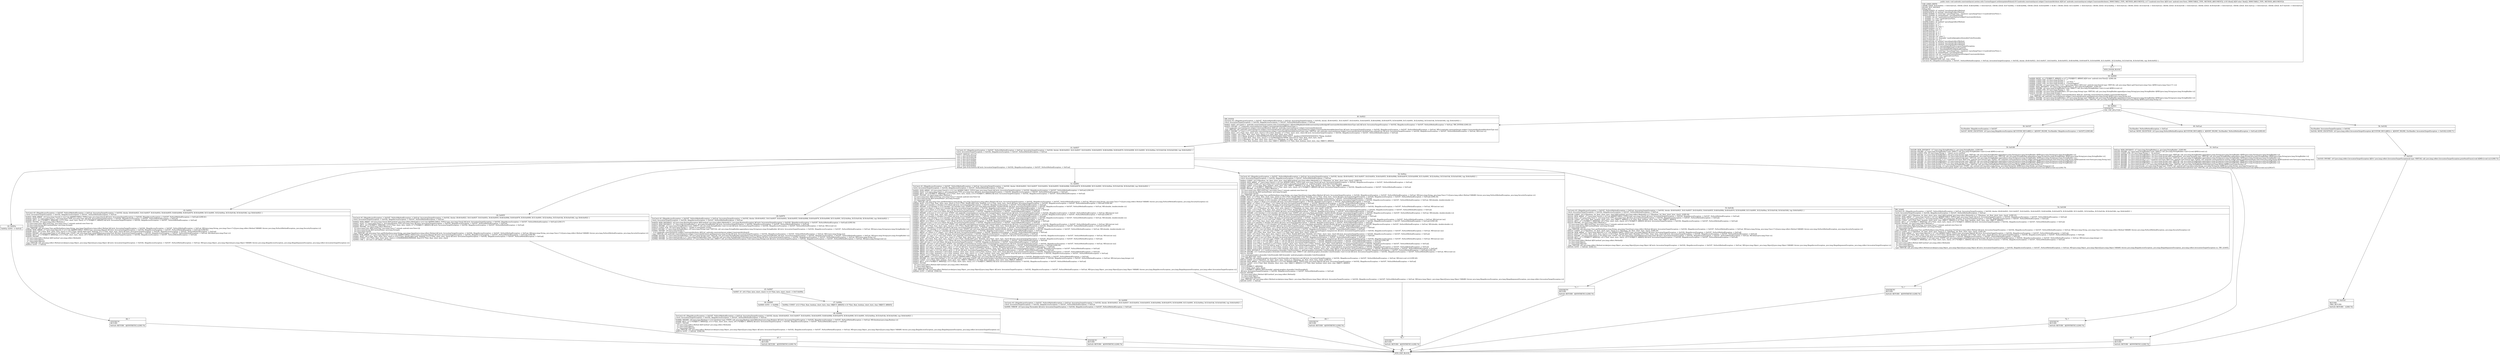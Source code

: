 digraph "CFG forandroidx.constraintlayout.motion.utils.CustomSupport.setInterpolatedValue(Landroidx\/constraintlayout\/widget\/ConstraintAttribute;Landroid\/view\/View;[F)V" {
Node_37 [shape=record,label="{37\:\ ?|MTH_ENTER_BLOCK\l}"];
Node_39 [shape=record,label="{39\:\ 0x0000|0x0000: MOVE  (r1 I:??[OBJECT, ARRAY]) = (r17 I:??[OBJECT, ARRAY] A[D('view' android.view.View)])  (LINE:18)\l0x0002: CONST_STR  (r2 I:java.lang.String) =  \"\"\" \l0x0004: CONST_STR  (r3 I:java.lang.String) =  \" on View \"\" \l0x0006: CONST_STR  (r4 I:java.lang.String) =  \"CustomSupport\" \l0x0008: INVOKE  (r5 I:java.lang.Class) = (r17 I:java.lang.Object A[D('view' android.view.View)]) type: VIRTUAL call: java.lang.Object.getClass():java.lang.Class A[MD:():java.lang.Class\<?\> (c)]\l0x000c: NEW_INSTANCE  (r0 I:java.lang.StringBuilder) =  java.lang.StringBuilder  (LINE:20)\l0x000e: INVOKE  (r0 I:java.lang.StringBuilder) type: DIRECT call: java.lang.StringBuilder.\<init\>():void A[MD:():void (c)]\l0x0011: CONST_STR  (r6 I:java.lang.String) =  \"set\" \l0x0013: INVOKE  (r0 I:java.lang.StringBuilder), (r6 I:java.lang.String) type: VIRTUAL call: java.lang.StringBuilder.append(java.lang.String):java.lang.StringBuilder A[MD:(java.lang.String):java.lang.StringBuilder (c)]\l0x0016: INVOKE  (r6 I:java.lang.String) = \l  (r16 I:androidx.constraintlayout.widget.ConstraintAttribute A[D('att' androidx.constraintlayout.widget.ConstraintAttribute)])\l type: VIRTUAL call: androidx.constraintlayout.widget.ConstraintAttribute.getName():java.lang.String A[MD:():java.lang.String (m)]\l0x001a: INVOKE  (r0 I:java.lang.StringBuilder), (r6 I:java.lang.String) type: VIRTUAL call: java.lang.StringBuilder.append(java.lang.String):java.lang.StringBuilder A[MD:(java.lang.String):java.lang.StringBuilder (c)]\l0x001d: INVOKE  (r6 I:java.lang.String) = (r0 I:java.lang.StringBuilder) type: VIRTUAL call: java.lang.StringBuilder.toString():java.lang.String A[MD:():java.lang.String (c)]\l}"];
Node_64 [shape=record,label="{64\:\ 0x0021|SYNTHETIC\lEXC_TOP_SPLITTER\l}"];
Node_40 [shape=record,label="{40\:\ 0x0021|TRY_ENTER\lTryCatch #2 \{IllegalAccessException \-\> 0x0187, NoSuchMethodException \-\> 0x01ad, InvocationTargetException \-\> 0x0182, blocks: (B:40:0x0021, B:41:0x0037, B:43:0x003c, B:44:0x0055, B:48:0x006b, B:49:0x0076, B:50:0x0090, B:51:0x0091, B:52:0x00ea, B:53:0x014b, B:54:0x0166), top: B:64:0x0021 \}\lCatch: InvocationTargetException \-\> 0x0182, IllegalAccessException \-\> 0x0187, NoSuchMethodException \-\> 0x01ad\l|0x0021: SGET  (r0 I:int[]) =  androidx.constraintlayout.motion.utils.CustomSupport.1.$SwitchMap$androidx$constraintlayout$widget$ConstraintAttribute$AttributeType int[] A[Catch: InvocationTargetException \-\> 0x0182, IllegalAccessException \-\> 0x0187, NoSuchMethodException \-\> 0x01ad, TRY_ENTER] (LINE:23)\l0x0023: INVOKE  (r7 I:androidx.constraintlayout.widget.ConstraintAttribute$AttributeType) = \l  (r16 I:androidx.constraintlayout.widget.ConstraintAttribute A[D('att' androidx.constraintlayout.widget.ConstraintAttribute)])\l type: VIRTUAL call: androidx.constraintlayout.widget.ConstraintAttribute.getType():androidx.constraintlayout.widget.ConstraintAttribute$AttributeType A[Catch: InvocationTargetException \-\> 0x0182, IllegalAccessException \-\> 0x0187, NoSuchMethodException \-\> 0x01ad, MD:():androidx.constraintlayout.widget.ConstraintAttribute$AttributeType (m)]\l0x0027: INVOKE  (r7 I:int) = (r7 I:androidx.constraintlayout.widget.ConstraintAttribute$AttributeType) type: VIRTUAL call: androidx.constraintlayout.widget.ConstraintAttribute.AttributeType.ordinal():int A[Catch: InvocationTargetException \-\> 0x0182, IllegalAccessException \-\> 0x0187, NoSuchMethodException \-\> 0x01ad, MD:():int (c)]\l0x002b: AGET  (r0 I:??[int, float, short, byte, char]) = (r0 I:??[int, float][]), (r7 I:??[int, short, byte, char]) A[Catch: InvocationTargetException \-\> 0x0182, IllegalAccessException \-\> 0x0187, NoSuchMethodException \-\> 0x01ad]\l0x002d: CONST  (r8 I:??[int, float, short, byte, char]) = (2 ??[int, float, short, byte, char]) \l0x002e: CONST  (r9 I:??[long, double]) = (4601859982876761367(0x3fdd1745d1745d17, double:0.45454545454545453) ??[long, double]) \l0x0033: CONST  (r11 I:??[int, float, short, byte, char]) = (1132396544(0x437f0000, float:255.0) ??[int, float, short, byte, char]) \l0x0035: CONST  (r12 I:??[boolean, int, float, short, byte, char]) = (1 ??[boolean, int, float, short, byte, char]) \l0x0036: CONST  (r13 I:??[int, float, boolean, short, byte, char, OBJECT, ARRAY]) = (0 ??[int, float, boolean, short, byte, char, OBJECT, ARRAY]) \l}"];
Node_41 [shape=record,label="{41\:\ 0x0037|TryCatch #2 \{IllegalAccessException \-\> 0x0187, NoSuchMethodException \-\> 0x01ad, InvocationTargetException \-\> 0x0182, blocks: (B:40:0x0021, B:41:0x0037, B:43:0x003c, B:44:0x0055, B:48:0x006b, B:49:0x0076, B:50:0x0090, B:51:0x0091, B:52:0x00ea, B:53:0x014b, B:54:0x0166), top: B:64:0x0021 \}\lCatch: InvocationTargetException \-\> 0x0182, IllegalAccessException \-\> 0x0187, NoSuchMethodException \-\> 0x01ad\l|0x0037: SWITCH  (r0 I:??)\l case 1: goto B:54:0x0166\l case 2: goto B:53:0x014b\l case 3: goto B:52:0x00ea\l case 4: goto B:51:0x0091\l case 5: goto B:49:0x0076\l case 6: goto B:44:0x0055\l case 7: goto B:43:0x003c\l default: goto B:42:0x003a A[Catch: InvocationTargetException \-\> 0x0182, IllegalAccessException \-\> 0x0187, NoSuchMethodException \-\> 0x01ad]\l}"];
Node_42 [shape=record,label="{42\:\ 0x003a|0x003a: GOTO  \-\> 0x01d2 \l}"];
Node_66 [shape=record,label="{66\:\ ?|SYNTHETIC\lRETURN\l|0x01d3: RETURN   A[SYNTHETIC] (LINE:74)\l}"];
Node_38 [shape=record,label="{38\:\ ?|MTH_EXIT_BLOCK\l}"];
Node_43 [shape=record,label="{43\:\ 0x003c|TryCatch #2 \{IllegalAccessException \-\> 0x0187, NoSuchMethodException \-\> 0x01ad, InvocationTargetException \-\> 0x0182, blocks: (B:40:0x0021, B:41:0x0037, B:43:0x003c, B:44:0x0055, B:48:0x006b, B:49:0x0076, B:50:0x0090, B:51:0x0091, B:52:0x00ea, B:53:0x014b, B:54:0x0166), top: B:64:0x0021 \}\lCatch: InvocationTargetException \-\> 0x0182, IllegalAccessException \-\> 0x0187, NoSuchMethodException \-\> 0x01ad\l|0x003c: NEW_ARRAY  (r0 I:java.lang.Class[]) = (r12 I:int A[IMMUTABLE_TYPE]) type: java.lang.Class[] A[Catch: InvocationTargetException \-\> 0x0182, IllegalAccessException \-\> 0x0187, NoSuchMethodException \-\> 0x01ad] (LINE:61)\l0x003e: SGET  (r7 I:java.lang.Class) =  java.lang.Float.TYPE java.lang.Class A[Catch: InvocationTargetException \-\> 0x0182, IllegalAccessException \-\> 0x0187, NoSuchMethodException \-\> 0x01ad]\l0x0040: APUT  (r0 I:??[OBJECT, ARRAY][]), (r13 I:??[int, short, byte, char]), (r7 I:??[OBJECT, ARRAY]) A[Catch: InvocationTargetException \-\> 0x0182, IllegalAccessException \-\> 0x0187, NoSuchMethodException \-\> 0x01ad]\l0x0042: INVOKE  (r0 I:java.lang.reflect.Method) = \l  (r5 I:java.lang.Class A[D('viewClass' java.lang.Class\<? extends android.view.View\>)])\l  (r6 I:java.lang.String A[D('methodName' java.lang.String)])\l  (r0 I:java.lang.Class[])\l type: VIRTUAL call: java.lang.Class.getMethod(java.lang.String, java.lang.Class[]):java.lang.reflect.Method A[Catch: InvocationTargetException \-\> 0x0182, IllegalAccessException \-\> 0x0187, NoSuchMethodException \-\> 0x01ad, MD:(java.lang.String, java.lang.Class\<?\>[]):java.lang.reflect.Method VARARG throws java.lang.NoSuchMethodException, java.lang.SecurityException (c)]\l0x0046: NEW_ARRAY  (r7 I:java.lang.Object[]) = (r12 I:int A[IMMUTABLE_TYPE]) type: java.lang.Object[] A[Catch: InvocationTargetException \-\> 0x0182, IllegalAccessException \-\> 0x0187, NoSuchMethodException \-\> 0x01ad] (LINE:62)\l0x0048: AGET  (r8 I:??[int, float, short, byte, char]) = (r18 I:??[int, float][] A[D('value' float[])]), (r13 I:??[int, short, byte, char]) A[Catch: InvocationTargetException \-\> 0x0182, IllegalAccessException \-\> 0x0187, NoSuchMethodException \-\> 0x01ad]\l0x004a: INVOKE  (r8 I:java.lang.Float) = (r8 I:float) type: STATIC call: java.lang.Float.valueOf(float):java.lang.Float A[Catch: InvocationTargetException \-\> 0x0182, IllegalAccessException \-\> 0x0187, NoSuchMethodException \-\> 0x01ad, MD:(float):java.lang.Float (c)]\l0x004e: APUT  (r7 I:??[OBJECT, ARRAY][]), (r13 I:??[int, short, byte, char]), (r8 I:??[OBJECT, ARRAY]) A[Catch: InvocationTargetException \-\> 0x0182, IllegalAccessException \-\> 0x0187, NoSuchMethodException \-\> 0x01ad]\l0x0050: INVOKE  \l  (r0 I:java.lang.reflect.Method A[D('method' java.lang.reflect.Method)])\l  (r1 I:java.lang.Object)\l  (r7 I:java.lang.Object[])\l type: VIRTUAL call: java.lang.reflect.Method.invoke(java.lang.Object, java.lang.Object[]):java.lang.Object A[Catch: InvocationTargetException \-\> 0x0182, IllegalAccessException \-\> 0x0187, NoSuchMethodException \-\> 0x01ad, MD:(java.lang.Object, java.lang.Object[]):java.lang.Object VARARG throws java.lang.IllegalAccessException, java.lang.IllegalArgumentException, java.lang.reflect.InvocationTargetException (c)]\l0x0053: GOTO  \-\> 0x01d2 \l}"];
Node_67 [shape=record,label="{67\:\ ?|SYNTHETIC\lRETURN\l|0x01d3: RETURN   A[SYNTHETIC] (LINE:74)\l}"];
Node_44 [shape=record,label="{44\:\ 0x0055|TryCatch #2 \{IllegalAccessException \-\> 0x0187, NoSuchMethodException \-\> 0x01ad, InvocationTargetException \-\> 0x0182, blocks: (B:40:0x0021, B:41:0x0037, B:43:0x003c, B:44:0x0055, B:48:0x006b, B:49:0x0076, B:50:0x0090, B:51:0x0091, B:52:0x00ea, B:53:0x014b, B:54:0x0166), top: B:64:0x0021 \}\lCatch: InvocationTargetException \-\> 0x0182, IllegalAccessException \-\> 0x0187, NoSuchMethodException \-\> 0x01ad\l|0x0055: NEW_ARRAY  (r0 I:java.lang.Class[] A[D('method' java.lang.reflect.Method)]) = (r12 I:int A[IMMUTABLE_TYPE]) type: java.lang.Class[] A[Catch: InvocationTargetException \-\> 0x0182, IllegalAccessException \-\> 0x0187, NoSuchMethodException \-\> 0x01ad] (LINE:57)\l0x0057: SGET  (r7 I:java.lang.Class) =  java.lang.Boolean.TYPE java.lang.Class A[Catch: InvocationTargetException \-\> 0x0182, IllegalAccessException \-\> 0x0187, NoSuchMethodException \-\> 0x01ad]\l0x0059: APUT  (r0 I:??[OBJECT, ARRAY][]), (r13 I:??[int, short, byte, char]), (r7 I:??[OBJECT, ARRAY]) A[Catch: InvocationTargetException \-\> 0x0182, IllegalAccessException \-\> 0x0187, NoSuchMethodException \-\> 0x01ad]\l0x005b: INVOKE  (r0 I:java.lang.reflect.Method) = \l  (r5 I:java.lang.Class A[D('viewClass' java.lang.Class\<? extends android.view.View\>)])\l  (r6 I:java.lang.String A[D('methodName' java.lang.String)])\l  (r0 I:java.lang.Class[])\l type: VIRTUAL call: java.lang.Class.getMethod(java.lang.String, java.lang.Class[]):java.lang.reflect.Method A[Catch: InvocationTargetException \-\> 0x0182, IllegalAccessException \-\> 0x0187, NoSuchMethodException \-\> 0x01ad, MD:(java.lang.String, java.lang.Class\<?\>[]):java.lang.reflect.Method VARARG throws java.lang.NoSuchMethodException, java.lang.SecurityException (c)]\l0x005f: NEW_ARRAY  (r7 I:java.lang.Object[]) = (r12 I:int A[IMMUTABLE_TYPE]) type: java.lang.Object[] A[Catch: InvocationTargetException \-\> 0x0182, IllegalAccessException \-\> 0x0187, NoSuchMethodException \-\> 0x01ad] (LINE:58)\l0x0061: AGET  (r8 I:??[int, float, short, byte, char]) = (r18 I:??[int, float][] A[D('value' float[])]), (r13 I:??[int, short, byte, char]) A[Catch: InvocationTargetException \-\> 0x0182, IllegalAccessException \-\> 0x0187, NoSuchMethodException \-\> 0x01ad]\l0x0063: CONST  (r9 I:??[int, float, short, byte, char]) = (1056964608(0x3f000000, float:0.5) ??[int, float, short, byte, char]) \l0x0065: CMP_L  (r8 I:int) = (r8 I:float), (r9 I:float) \l}"];
Node_45 [shape=record,label="{45\:\ 0x0067|0x0067: IF  (r8 I:??[int, byte, short, char]) \<= (0 ??[int, byte, short, char])  \-\> B:47:0x006a \l}"];
Node_46 [shape=record,label="{46\:\ 0x0069|0x0069: GOTO  \-\> 0x006b \l}"];
Node_48 [shape=record,label="{48\:\ 0x006b|TryCatch #2 \{IllegalAccessException \-\> 0x0187, NoSuchMethodException \-\> 0x01ad, InvocationTargetException \-\> 0x0182, blocks: (B:40:0x0021, B:41:0x0037, B:43:0x003c, B:44:0x0055, B:48:0x006b, B:49:0x0076, B:50:0x0090, B:51:0x0091, B:52:0x00ea, B:53:0x014b, B:54:0x0166), top: B:64:0x0021 \}\lCatch: InvocationTargetException \-\> 0x0182, IllegalAccessException \-\> 0x0187, NoSuchMethodException \-\> 0x01ad\l|0x006b: INVOKE  (r8 I:java.lang.Boolean) = (r12 I:boolean) type: STATIC call: java.lang.Boolean.valueOf(boolean):java.lang.Boolean A[Catch: InvocationTargetException \-\> 0x0182, IllegalAccessException \-\> 0x0187, NoSuchMethodException \-\> 0x01ad, MD:(boolean):java.lang.Boolean (c)]\l0x006f: APUT  (r7 I:??[OBJECT, ARRAY][]), (r13 I:??[int, short, byte, char]), (r8 I:??[OBJECT, ARRAY]) A[Catch: InvocationTargetException \-\> 0x0182, IllegalAccessException \-\> 0x0187, NoSuchMethodException \-\> 0x01ad]\l0x0071: INVOKE  \l  (r0 I:java.lang.reflect.Method A[D('method' java.lang.reflect.Method)])\l  (r1 I:java.lang.Object)\l  (r7 I:java.lang.Object[])\l type: VIRTUAL call: java.lang.reflect.Method.invoke(java.lang.Object, java.lang.Object[]):java.lang.Object A[Catch: InvocationTargetException \-\> 0x0182, IllegalAccessException \-\> 0x0187, NoSuchMethodException \-\> 0x01ad, MD:(java.lang.Object, java.lang.Object[]):java.lang.Object VARARG throws java.lang.IllegalAccessException, java.lang.IllegalArgumentException, java.lang.reflect.InvocationTargetException (c)]\l0x0074: GOTO  \-\> 0x01d2  (LINE:59)\l}"];
Node_68 [shape=record,label="{68\:\ ?|SYNTHETIC\lRETURN\l|0x01d3: RETURN   A[SYNTHETIC] (LINE:74)\l}"];
Node_47 [shape=record,label="{47\:\ 0x006a|0x006a: CONST  (r12 I:??[int, float, boolean, short, byte, char, OBJECT, ARRAY]) = (0 ??[int, float, boolean, short, byte, char, OBJECT, ARRAY]) \l}"];
Node_49 [shape=record,label="{49\:\ 0x0076|TryCatch #2 \{IllegalAccessException \-\> 0x0187, NoSuchMethodException \-\> 0x01ad, InvocationTargetException \-\> 0x0182, blocks: (B:40:0x0021, B:41:0x0037, B:43:0x003c, B:44:0x0055, B:48:0x006b, B:49:0x0076, B:50:0x0090, B:51:0x0091, B:52:0x00ea, B:53:0x014b, B:54:0x0166), top: B:64:0x0021 \}\lCatch: InvocationTargetException \-\> 0x0182, IllegalAccessException \-\> 0x0187, NoSuchMethodException \-\> 0x01ad\l|0x0076: NEW_INSTANCE  (r0 I:java.lang.RuntimeException A[D('method' java.lang.reflect.Method)]) =  java.lang.RuntimeException A[Catch: InvocationTargetException \-\> 0x0182, IllegalAccessException \-\> 0x0187, NoSuchMethodException \-\> 0x01ad] (LINE:54)\l0x0078: NEW_INSTANCE  (r7 I:java.lang.StringBuilder) =  java.lang.StringBuilder A[Catch: InvocationTargetException \-\> 0x0182, IllegalAccessException \-\> 0x0187, NoSuchMethodException \-\> 0x01ad]\l0x007a: INVOKE  (r7 I:java.lang.StringBuilder) type: DIRECT call: java.lang.StringBuilder.\<init\>():void A[Catch: InvocationTargetException \-\> 0x0182, IllegalAccessException \-\> 0x0187, NoSuchMethodException \-\> 0x01ad, MD:():void (c)]\l0x007d: CONST_STR  (r8 I:java.lang.String) =  \"unable to interpolate strings \" \l0x007f: INVOKE  (r7 I:java.lang.StringBuilder), (r8 I:java.lang.String) type: VIRTUAL call: java.lang.StringBuilder.append(java.lang.String):java.lang.StringBuilder A[Catch: InvocationTargetException \-\> 0x0182, IllegalAccessException \-\> 0x0187, NoSuchMethodException \-\> 0x01ad, MD:(java.lang.String):java.lang.StringBuilder (c)]\l0x0082: INVOKE  (r8 I:java.lang.String) = \l  (r16 I:androidx.constraintlayout.widget.ConstraintAttribute A[D('att' androidx.constraintlayout.widget.ConstraintAttribute)])\l type: VIRTUAL call: androidx.constraintlayout.widget.ConstraintAttribute.getName():java.lang.String A[Catch: InvocationTargetException \-\> 0x0182, IllegalAccessException \-\> 0x0187, NoSuchMethodException \-\> 0x01ad, MD:():java.lang.String (m)]\l0x0086: INVOKE  (r7 I:java.lang.StringBuilder), (r8 I:java.lang.String) type: VIRTUAL call: java.lang.StringBuilder.append(java.lang.String):java.lang.StringBuilder A[Catch: InvocationTargetException \-\> 0x0182, IllegalAccessException \-\> 0x0187, NoSuchMethodException \-\> 0x01ad, MD:(java.lang.String):java.lang.StringBuilder (c)]\l0x0089: INVOKE  (r7 I:java.lang.String) = (r7 I:java.lang.StringBuilder) type: VIRTUAL call: java.lang.StringBuilder.toString():java.lang.String A[Catch: InvocationTargetException \-\> 0x0182, IllegalAccessException \-\> 0x0187, NoSuchMethodException \-\> 0x01ad, MD:():java.lang.String (c)]\l0x008d: INVOKE  (r0 I:java.lang.RuntimeException), (r7 I:java.lang.String) type: DIRECT call: java.lang.RuntimeException.\<init\>(java.lang.String):void A[Catch: InvocationTargetException \-\> 0x0182, IllegalAccessException \-\> 0x0187, NoSuchMethodException \-\> 0x01ad, MD:(java.lang.String):void (c)]\l}"];
Node_50 [shape=record,label="{50\:\ 0x0090|TryCatch #2 \{IllegalAccessException \-\> 0x0187, NoSuchMethodException \-\> 0x01ad, InvocationTargetException \-\> 0x0182, blocks: (B:40:0x0021, B:41:0x0037, B:43:0x003c, B:44:0x0055, B:48:0x006b, B:49:0x0076, B:50:0x0090, B:51:0x0091, B:52:0x00ea, B:53:0x014b, B:54:0x0166), top: B:64:0x0021 \}\lCatch: InvocationTargetException \-\> 0x0182, IllegalAccessException \-\> 0x0187, NoSuchMethodException \-\> 0x01ad\l|0x0090: THROW  (r0 I:java.lang.Throwable) A[Catch: InvocationTargetException \-\> 0x0182, IllegalAccessException \-\> 0x0187, NoSuchMethodException \-\> 0x01ad]\l}"];
Node_51 [shape=record,label="{51\:\ 0x0091|TryCatch #2 \{IllegalAccessException \-\> 0x0187, NoSuchMethodException \-\> 0x01ad, InvocationTargetException \-\> 0x0182, blocks: (B:40:0x0021, B:41:0x0037, B:43:0x003c, B:44:0x0055, B:48:0x006b, B:49:0x0076, B:50:0x0090, B:51:0x0091, B:52:0x00ea, B:53:0x014b, B:54:0x0166), top: B:64:0x0021 \}\lCatch: InvocationTargetException \-\> 0x0182, IllegalAccessException \-\> 0x0187, NoSuchMethodException \-\> 0x01ad\l|0x0091: NEW_ARRAY  (r0 I:java.lang.Class[]) = (r12 I:int A[IMMUTABLE_TYPE]) type: java.lang.Class[] A[Catch: InvocationTargetException \-\> 0x0182, IllegalAccessException \-\> 0x0187, NoSuchMethodException \-\> 0x01ad] (LINE:45)\l0x0093: SGET  (r14 I:java.lang.Class) =  java.lang.Integer.TYPE java.lang.Class A[Catch: InvocationTargetException \-\> 0x0182, IllegalAccessException \-\> 0x0187, NoSuchMethodException \-\> 0x01ad]\l0x0095: APUT  (r0 I:??[OBJECT, ARRAY][]), (r13 I:??[int, short, byte, char]), (r14 I:??[OBJECT, ARRAY]) A[Catch: InvocationTargetException \-\> 0x0182, IllegalAccessException \-\> 0x0187, NoSuchMethodException \-\> 0x01ad]\l0x0097: INVOKE  (r0 I:java.lang.reflect.Method) = \l  (r5 I:java.lang.Class A[D('viewClass' java.lang.Class\<? extends android.view.View\>)])\l  (r6 I:java.lang.String A[D('methodName' java.lang.String)])\l  (r0 I:java.lang.Class[])\l type: VIRTUAL call: java.lang.Class.getMethod(java.lang.String, java.lang.Class[]):java.lang.reflect.Method A[Catch: InvocationTargetException \-\> 0x0182, IllegalAccessException \-\> 0x0187, NoSuchMethodException \-\> 0x01ad, MD:(java.lang.String, java.lang.Class\<?\>[]):java.lang.reflect.Method VARARG throws java.lang.NoSuchMethodException, java.lang.SecurityException (c)]\l0x009b: AGET  (r14 I:??[int, float, short, byte, char]) = (r18 I:??[int, float][] A[D('value' float[])]), (r13 I:??[int, short, byte, char]) A[Catch: InvocationTargetException \-\> 0x0182, IllegalAccessException \-\> 0x0187, NoSuchMethodException \-\> 0x01ad] (LINE:46)\l0x009d: CAST (r14 I:double) = (double) (r14 I:float) A[Catch: InvocationTargetException \-\> 0x0182, IllegalAccessException \-\> 0x0187, NoSuchMethodException \-\> 0x01ad]\l0x009e: INVOKE  (r14 I:double) = (r14 I:double), (r9 I:double) type: STATIC call: java.lang.Math.pow(double, double):double A[Catch: InvocationTargetException \-\> 0x0182, IllegalAccessException \-\> 0x0187, NoSuchMethodException \-\> 0x01ad, MD:(double, double):double (c)]\l0x00a2: CAST (r14 I:float) = (float) (r14 I:double) A[Catch: InvocationTargetException \-\> 0x0182, IllegalAccessException \-\> 0x0187, NoSuchMethodException \-\> 0x01ad]\l0x00a3: ARITH  (r14 I:float) = (r14 I:float) * (r11 I:float) A[Catch: InvocationTargetException \-\> 0x0182, IllegalAccessException \-\> 0x0187, NoSuchMethodException \-\> 0x01ad]\l0x00a5: CAST (r14 I:int) = (int) (r14 I:float) A[Catch: InvocationTargetException \-\> 0x0182, IllegalAccessException \-\> 0x0187, NoSuchMethodException \-\> 0x01ad]\l0x00a6: INVOKE  (r14 I:int) = (r14 I:int) type: STATIC call: androidx.constraintlayout.motion.utils.CustomSupport.clamp(int):int A[Catch: InvocationTargetException \-\> 0x0182, IllegalAccessException \-\> 0x0187, NoSuchMethodException \-\> 0x01ad, MD:(int):int (m)]\l0x00aa: AGET  (r15 I:??[int, float, short, byte, char]) = (r18 I:??[int, float][] A[D('value' float[])]), (r12 I:??[int, short, byte, char]) A[Catch: InvocationTargetException \-\> 0x0182, IllegalAccessException \-\> 0x0187, NoSuchMethodException \-\> 0x01ad] (LINE:47)\l0x00ac: CAST (r12 I:double) = (double) (r15 I:float) A[Catch: InvocationTargetException \-\> 0x0182, IllegalAccessException \-\> 0x0187, NoSuchMethodException \-\> 0x01ad]\l0x00ad: INVOKE  (r12 I:double) = (r12 I:double), (r9 I:double) type: STATIC call: java.lang.Math.pow(double, double):double A[Catch: InvocationTargetException \-\> 0x0182, IllegalAccessException \-\> 0x0187, NoSuchMethodException \-\> 0x01ad, MD:(double, double):double (c)]\l0x00b1: CAST (r12 I:float) = (float) (r12 I:double) A[Catch: InvocationTargetException \-\> 0x0182, IllegalAccessException \-\> 0x0187, NoSuchMethodException \-\> 0x01ad]\l0x00b2: ARITH  (r12 I:float) = (r12 I:float) * (r11 I:float) A[Catch: InvocationTargetException \-\> 0x0182, IllegalAccessException \-\> 0x0187, NoSuchMethodException \-\> 0x01ad]\l0x00b4: CAST (r12 I:int) = (int) (r12 I:float) A[Catch: InvocationTargetException \-\> 0x0182, IllegalAccessException \-\> 0x0187, NoSuchMethodException \-\> 0x01ad]\l0x00b5: INVOKE  (r12 I:int) = (r12 I:int) type: STATIC call: androidx.constraintlayout.motion.utils.CustomSupport.clamp(int):int A[Catch: InvocationTargetException \-\> 0x0182, IllegalAccessException \-\> 0x0187, NoSuchMethodException \-\> 0x01ad, MD:(int):int (m)]\l0x00b9: AGET  (r8 I:??[int, float, short, byte, char]) = (r18 I:??[int, float][] A[D('value' float[])]), (r8 I:??[int, short, byte, char]) A[Catch: InvocationTargetException \-\> 0x0182, IllegalAccessException \-\> 0x0187, NoSuchMethodException \-\> 0x01ad] (LINE:48)\l0x00bb: CAST (r7 I:double) = (double) (r8 I:float) A[Catch: InvocationTargetException \-\> 0x0182, IllegalAccessException \-\> 0x0187, NoSuchMethodException \-\> 0x01ad]\l0x00bc: INVOKE  (r7 I:double) = (r7 I:double), (r9 I:double) type: STATIC call: java.lang.Math.pow(double, double):double A[Catch: InvocationTargetException \-\> 0x0182, IllegalAccessException \-\> 0x0187, NoSuchMethodException \-\> 0x01ad, MD:(double, double):double (c)]\l0x00c0: CAST (r7 I:float) = (float) (r7 I:double) A[Catch: InvocationTargetException \-\> 0x0182, IllegalAccessException \-\> 0x0187, NoSuchMethodException \-\> 0x01ad]\l0x00c1: ARITH  (r7 I:float) = (r7 I:float) * (r11 I:float) A[Catch: InvocationTargetException \-\> 0x0182, IllegalAccessException \-\> 0x0187, NoSuchMethodException \-\> 0x01ad]\l0x00c3: CAST (r7 I:int) = (int) (r7 I:float) A[Catch: InvocationTargetException \-\> 0x0182, IllegalAccessException \-\> 0x0187, NoSuchMethodException \-\> 0x01ad]\l0x00c4: INVOKE  (r7 I:int) = (r7 I:int) type: STATIC call: androidx.constraintlayout.motion.utils.CustomSupport.clamp(int):int A[Catch: InvocationTargetException \-\> 0x0182, IllegalAccessException \-\> 0x0187, NoSuchMethodException \-\> 0x01ad, MD:(int):int (m)]\l0x00c8: CONST  (r8 I:??[int, float, short, byte, char]) = (3 ??[int, float, short, byte, char])  (LINE:49)\l0x00c9: AGET  (r8 I:??[int, float, short, byte, char]) = (r18 I:??[int, float][] A[D('value' float[])]), (r8 I:??[int, short, byte, char]) A[Catch: InvocationTargetException \-\> 0x0182, IllegalAccessException \-\> 0x0187, NoSuchMethodException \-\> 0x01ad]\l0x00cb: ARITH  (r8 I:float) = (r8 I:float) * (r11 I:float) A[Catch: InvocationTargetException \-\> 0x0182, IllegalAccessException \-\> 0x0187, NoSuchMethodException \-\> 0x01ad]\l0x00cd: CAST (r8 I:int) = (int) (r8 I:float) A[Catch: InvocationTargetException \-\> 0x0182, IllegalAccessException \-\> 0x0187, NoSuchMethodException \-\> 0x01ad]\l0x00ce: INVOKE  (r8 I:int) = (r8 I:int) type: STATIC call: androidx.constraintlayout.motion.utils.CustomSupport.clamp(int):int A[Catch: InvocationTargetException \-\> 0x0182, IllegalAccessException \-\> 0x0187, NoSuchMethodException \-\> 0x01ad, MD:(int):int (m)]\l0x00d2: ARITH  (r9 I:int) = (r8 I:int A[D('a' int)]) \<\< (24 int) A[Catch: InvocationTargetException \-\> 0x0182, IllegalAccessException \-\> 0x0187, NoSuchMethodException \-\> 0x01ad] (LINE:50)\l0x00d4: ARITH  (r10 I:int) = (r14 I:int A[D('r' int)]) \<\< (16 int) A[Catch: InvocationTargetException \-\> 0x0182, IllegalAccessException \-\> 0x0187, NoSuchMethodException \-\> 0x01ad]\l0x00d6: ARITH  (r9 I:??[int, boolean]) = (r9 I:??[int, boolean, short, byte, char]) \| (r10 I:??[int, boolean, short, byte, char]) A[Catch: InvocationTargetException \-\> 0x0182, IllegalAccessException \-\> 0x0187, NoSuchMethodException \-\> 0x01ad]\l0x00d7: ARITH  (r10 I:int) = (r12 I:int A[D('g' int)]) \<\< (8 int) A[Catch: InvocationTargetException \-\> 0x0182, IllegalAccessException \-\> 0x0187, NoSuchMethodException \-\> 0x01ad]\l0x00d9: ARITH  (r9 I:??[int, boolean]) = (r9 I:??[int, boolean, short, byte, char]) \| (r10 I:??[int, boolean, short, byte, char]) A[Catch: InvocationTargetException \-\> 0x0182, IllegalAccessException \-\> 0x0187, NoSuchMethodException \-\> 0x01ad]\l0x00da: ARITH  (r9 I:??[int, boolean]) = (r9 I:??[int, boolean, short, byte, char]) \| (r7 I:??[int, boolean, short, byte, char] A[D('b' int)]) A[Catch: InvocationTargetException \-\> 0x0182, IllegalAccessException \-\> 0x0187, NoSuchMethodException \-\> 0x01ad]\l0x00db: CONST  (r10 I:??[boolean, int, float, short, byte, char]) = (1 ??[boolean, int, float, short, byte, char])  (LINE:51)\l0x00dc: NEW_ARRAY  (r10 I:java.lang.Object[]) = (r10 I:int A[IMMUTABLE_TYPE]) type: java.lang.Object[] A[Catch: InvocationTargetException \-\> 0x0182, IllegalAccessException \-\> 0x0187, NoSuchMethodException \-\> 0x01ad]\l0x00de: INVOKE  (r11 I:java.lang.Integer) = (r9 I:int A[D('color' int)]) type: STATIC call: java.lang.Integer.valueOf(int):java.lang.Integer A[Catch: InvocationTargetException \-\> 0x0182, IllegalAccessException \-\> 0x0187, NoSuchMethodException \-\> 0x01ad, MD:(int):java.lang.Integer (c)]\l0x00e2: CONST  (r13 I:??[int, float, boolean, short, byte, char, OBJECT, ARRAY]) = (0 ??[int, float, boolean, short, byte, char, OBJECT, ARRAY]) \l0x00e3: APUT  (r10 I:??[OBJECT, ARRAY][]), (r13 I:??[int, short, byte, char]), (r11 I:??[OBJECT, ARRAY]) A[Catch: InvocationTargetException \-\> 0x0182, IllegalAccessException \-\> 0x0187, NoSuchMethodException \-\> 0x01ad]\l0x00e5: INVOKE  \l  (r0 I:java.lang.reflect.Method A[D('method' java.lang.reflect.Method)])\l  (r1 I:java.lang.Object)\l  (r10 I:java.lang.Object[])\l type: VIRTUAL call: java.lang.reflect.Method.invoke(java.lang.Object, java.lang.Object[]):java.lang.Object A[Catch: InvocationTargetException \-\> 0x0182, IllegalAccessException \-\> 0x0187, NoSuchMethodException \-\> 0x01ad, MD:(java.lang.Object, java.lang.Object[]):java.lang.Object VARARG throws java.lang.IllegalAccessException, java.lang.IllegalArgumentException, java.lang.reflect.InvocationTargetException (c)]\l0x00e8: GOTO  \-\> 0x01d2  (LINE:52)\l}"];
Node_69 [shape=record,label="{69\:\ ?|SYNTHETIC\lRETURN\l|0x01d3: RETURN   A[SYNTHETIC] (LINE:74)\l}"];
Node_52 [shape=record,label="{52\:\ 0x00ea|TryCatch #2 \{IllegalAccessException \-\> 0x0187, NoSuchMethodException \-\> 0x01ad, InvocationTargetException \-\> 0x0182, blocks: (B:40:0x0021, B:41:0x0037, B:43:0x003c, B:44:0x0055, B:48:0x006b, B:49:0x0076, B:50:0x0090, B:51:0x0091, B:52:0x00ea, B:53:0x014b, B:54:0x0166), top: B:64:0x0021 \}\lCatch: InvocationTargetException \-\> 0x0182, IllegalAccessException \-\> 0x0187, NoSuchMethodException \-\> 0x01ad\l|0x00ea: CONST  (r0 I:??[boolean, int, float, short, byte, char] A[D('method' java.lang.reflect.Method)]) = (1 ??[boolean, int, float, short, byte, char])  (LINE:33)\l0x00eb: NEW_ARRAY  (r7 I:java.lang.Class[]) = (r0 I:int A[IMMUTABLE_TYPE]) type: java.lang.Class[] A[Catch: InvocationTargetException \-\> 0x0182, IllegalAccessException \-\> 0x0187, NoSuchMethodException \-\> 0x01ad]\l0x00ed: CONST_CLASS  (r0 I:java.lang.Class\<android.graphics.drawable.Drawable\>) =  android.graphics.drawable.Drawable.class \l0x00ef: CONST  (r12 I:??[int, float, boolean, short, byte, char, OBJECT, ARRAY]) = (0 ??[int, float, boolean, short, byte, char, OBJECT, ARRAY]) \l0x00f0: APUT  (r7 I:??[OBJECT, ARRAY][]), (r12 I:??[int, short, byte, char]), (r0 I:??[OBJECT, ARRAY]) A[Catch: InvocationTargetException \-\> 0x0182, IllegalAccessException \-\> 0x0187, NoSuchMethodException \-\> 0x01ad]\l0x00f2: INVOKE  (r0 I:java.lang.reflect.Method) = \l  (r5 I:java.lang.Class A[D('viewClass' java.lang.Class\<? extends android.view.View\>)])\l  (r6 I:java.lang.String A[D('methodName' java.lang.String)])\l  (r7 I:java.lang.Class[])\l type: VIRTUAL call: java.lang.Class.getMethod(java.lang.String, java.lang.Class[]):java.lang.reflect.Method A[Catch: InvocationTargetException \-\> 0x0182, IllegalAccessException \-\> 0x0187, NoSuchMethodException \-\> 0x01ad, MD:(java.lang.String, java.lang.Class\<?\>[]):java.lang.reflect.Method VARARG throws java.lang.NoSuchMethodException, java.lang.SecurityException (c)]\l0x00f6: AGET  (r7 I:??[int, float, short, byte, char]) = (r18 I:??[int, float][] A[D('value' float[])]), (r12 I:??[int, short, byte, char]) A[Catch: InvocationTargetException \-\> 0x0182, IllegalAccessException \-\> 0x0187, NoSuchMethodException \-\> 0x01ad] (LINE:34)\l0x00f8: CAST (r14 I:double) = (double) (r7 I:float) A[Catch: InvocationTargetException \-\> 0x0182, IllegalAccessException \-\> 0x0187, NoSuchMethodException \-\> 0x01ad]\l0x00f9: INVOKE  (r14 I:double) = (r14 I:double), (r9 I:double) type: STATIC call: java.lang.Math.pow(double, double):double A[Catch: InvocationTargetException \-\> 0x0182, IllegalAccessException \-\> 0x0187, NoSuchMethodException \-\> 0x01ad, MD:(double, double):double (c)]\l0x00fd: CAST (r7 I:float) = (float) (r14 I:double) A[Catch: InvocationTargetException \-\> 0x0182, IllegalAccessException \-\> 0x0187, NoSuchMethodException \-\> 0x01ad]\l0x00fe: ARITH  (r7 I:float) = (r7 I:float) * (r11 I:float) A[Catch: InvocationTargetException \-\> 0x0182, IllegalAccessException \-\> 0x0187, NoSuchMethodException \-\> 0x01ad]\l0x0100: CAST (r7 I:int) = (int) (r7 I:float) A[Catch: InvocationTargetException \-\> 0x0182, IllegalAccessException \-\> 0x0187, NoSuchMethodException \-\> 0x01ad]\l0x0101: INVOKE  (r7 I:int) = (r7 I:int) type: STATIC call: androidx.constraintlayout.motion.utils.CustomSupport.clamp(int):int A[Catch: InvocationTargetException \-\> 0x0182, IllegalAccessException \-\> 0x0187, NoSuchMethodException \-\> 0x01ad, MD:(int):int (m)]\l0x0105: CONST  (r12 I:??[boolean, int, float, short, byte, char]) = (1 ??[boolean, int, float, short, byte, char])  (LINE:35)\l0x0106: AGET  (r14 I:??[int, float, short, byte, char]) = (r18 I:??[int, float][] A[D('value' float[])]), (r12 I:??[int, short, byte, char]) A[Catch: InvocationTargetException \-\> 0x0182, IllegalAccessException \-\> 0x0187, NoSuchMethodException \-\> 0x01ad]\l0x0108: CAST (r14 I:double) = (double) (r14 I:float) A[Catch: InvocationTargetException \-\> 0x0182, IllegalAccessException \-\> 0x0187, NoSuchMethodException \-\> 0x01ad]\l0x0109: INVOKE  (r14 I:double) = (r14 I:double), (r9 I:double) type: STATIC call: java.lang.Math.pow(double, double):double A[Catch: InvocationTargetException \-\> 0x0182, IllegalAccessException \-\> 0x0187, NoSuchMethodException \-\> 0x01ad, MD:(double, double):double (c)]\l0x010d: CAST (r12 I:float) = (float) (r14 I:double) A[Catch: InvocationTargetException \-\> 0x0182, IllegalAccessException \-\> 0x0187, NoSuchMethodException \-\> 0x01ad]\l0x010e: ARITH  (r12 I:float) = (r12 I:float) * (r11 I:float) A[Catch: InvocationTargetException \-\> 0x0182, IllegalAccessException \-\> 0x0187, NoSuchMethodException \-\> 0x01ad]\l0x0110: CAST (r12 I:int) = (int) (r12 I:float) A[Catch: InvocationTargetException \-\> 0x0182, IllegalAccessException \-\> 0x0187, NoSuchMethodException \-\> 0x01ad]\l0x0111: INVOKE  (r12 I:int) = (r12 I:int) type: STATIC call: androidx.constraintlayout.motion.utils.CustomSupport.clamp(int):int A[Catch: InvocationTargetException \-\> 0x0182, IllegalAccessException \-\> 0x0187, NoSuchMethodException \-\> 0x01ad, MD:(int):int (m)]\l0x0115: AGET  (r8 I:??[int, float, short, byte, char]) = (r18 I:??[int, float][] A[D('value' float[])]), (r8 I:??[int, short, byte, char]) A[Catch: InvocationTargetException \-\> 0x0182, IllegalAccessException \-\> 0x0187, NoSuchMethodException \-\> 0x01ad] (LINE:36)\l0x0117: CAST (r14 I:double) = (double) (r8 I:float) A[Catch: InvocationTargetException \-\> 0x0182, IllegalAccessException \-\> 0x0187, NoSuchMethodException \-\> 0x01ad]\l0x0118: INVOKE  (r8 I:double) = (r14 I:double), (r9 I:double) type: STATIC call: java.lang.Math.pow(double, double):double A[Catch: InvocationTargetException \-\> 0x0182, IllegalAccessException \-\> 0x0187, NoSuchMethodException \-\> 0x01ad, MD:(double, double):double (c)]\l0x011c: CAST (r8 I:float) = (float) (r8 I:double) A[Catch: InvocationTargetException \-\> 0x0182, IllegalAccessException \-\> 0x0187, NoSuchMethodException \-\> 0x01ad]\l0x011d: ARITH  (r8 I:float) = (r8 I:float) * (r11 I:float) A[Catch: InvocationTargetException \-\> 0x0182, IllegalAccessException \-\> 0x0187, NoSuchMethodException \-\> 0x01ad]\l0x011f: CAST (r8 I:int) = (int) (r8 I:float) A[Catch: InvocationTargetException \-\> 0x0182, IllegalAccessException \-\> 0x0187, NoSuchMethodException \-\> 0x01ad]\l0x0120: INVOKE  (r8 I:int) = (r8 I:int) type: STATIC call: androidx.constraintlayout.motion.utils.CustomSupport.clamp(int):int A[Catch: InvocationTargetException \-\> 0x0182, IllegalAccessException \-\> 0x0187, NoSuchMethodException \-\> 0x01ad, MD:(int):int (m)]\l0x0124: CONST  (r9 I:??[int, float, short, byte, char]) = (3 ??[int, float, short, byte, char])  (LINE:37)\l0x0125: AGET  (r9 I:??[int, float, short, byte, char]) = (r18 I:??[int, float][] A[D('value' float[])]), (r9 I:??[int, short, byte, char]) A[Catch: InvocationTargetException \-\> 0x0182, IllegalAccessException \-\> 0x0187, NoSuchMethodException \-\> 0x01ad]\l0x0127: ARITH  (r9 I:float) = (r9 I:float) * (r11 I:float) A[Catch: InvocationTargetException \-\> 0x0182, IllegalAccessException \-\> 0x0187, NoSuchMethodException \-\> 0x01ad]\l0x0129: CAST (r9 I:int) = (int) (r9 I:float) A[Catch: InvocationTargetException \-\> 0x0182, IllegalAccessException \-\> 0x0187, NoSuchMethodException \-\> 0x01ad]\l0x012a: INVOKE  (r9 I:int) = (r9 I:int) type: STATIC call: androidx.constraintlayout.motion.utils.CustomSupport.clamp(int):int A[Catch: InvocationTargetException \-\> 0x0182, IllegalAccessException \-\> 0x0187, NoSuchMethodException \-\> 0x01ad, MD:(int):int (m)]\l0x012e: ARITH  (r10 I:int) = (r9 I:int A[D('a' int)]) \<\< (24 int) A[Catch: InvocationTargetException \-\> 0x0182, IllegalAccessException \-\> 0x0187, NoSuchMethodException \-\> 0x01ad] (LINE:38)\l0x0130: ARITH  (r11 I:int) = (r7 I:int A[D('r' int)]) \<\< (16 int) A[Catch: InvocationTargetException \-\> 0x0182, IllegalAccessException \-\> 0x0187, NoSuchMethodException \-\> 0x01ad]\l0x0132: ARITH  (r10 I:??[int, boolean]) = (r10 I:??[int, boolean, short, byte, char]) \| (r11 I:??[int, boolean, short, byte, char]) A[Catch: InvocationTargetException \-\> 0x0182, IllegalAccessException \-\> 0x0187, NoSuchMethodException \-\> 0x01ad]\l0x0133: ARITH  (r11 I:int) = (r12 I:int A[D('g' int)]) \<\< (8 int) A[Catch: InvocationTargetException \-\> 0x0182, IllegalAccessException \-\> 0x0187, NoSuchMethodException \-\> 0x01ad]\l0x0135: ARITH  (r10 I:??[int, boolean]) = (r10 I:??[int, boolean, short, byte, char]) \| (r11 I:??[int, boolean, short, byte, char]) A[Catch: InvocationTargetException \-\> 0x0182, IllegalAccessException \-\> 0x0187, NoSuchMethodException \-\> 0x01ad]\l0x0136: ARITH  (r10 I:??[int, boolean]) = (r10 I:??[int, boolean, short, byte, char]) \| (r8 I:??[int, boolean, short, byte, char] A[D('b' int)]) A[Catch: InvocationTargetException \-\> 0x0182, IllegalAccessException \-\> 0x0187, NoSuchMethodException \-\> 0x01ad]\l0x0137: NEW_INSTANCE  (r11 I:android.graphics.drawable.ColorDrawable) =  android.graphics.drawable.ColorDrawable A[Catch: InvocationTargetException \-\> 0x0182, IllegalAccessException \-\> 0x0187, NoSuchMethodException \-\> 0x01ad] (LINE:39)\l0x0139: INVOKE  (r11 I:android.graphics.drawable.ColorDrawable) type: DIRECT call: android.graphics.drawable.ColorDrawable.\<init\>():void A[Catch: InvocationTargetException \-\> 0x0182, IllegalAccessException \-\> 0x0187, NoSuchMethodException \-\> 0x01ad, MD:():void (c)]\l0x013c: INVOKE  \l  (r11 I:android.graphics.drawable.ColorDrawable A[D('drawable' android.graphics.drawable.ColorDrawable)])\l  (r10 I:int A[D('color' int)])\l type: VIRTUAL call: android.graphics.drawable.ColorDrawable.setColor(int):void A[Catch: InvocationTargetException \-\> 0x0182, IllegalAccessException \-\> 0x0187, NoSuchMethodException \-\> 0x01ad, MD:(int):void (c)] (LINE:40)\l0x013f: CONST  (r13 I:??[boolean, int, float, short, byte, char]) = (1 ??[boolean, int, float, short, byte, char])  (LINE:41)\l0x0140: NEW_ARRAY  (r13 I:java.lang.Object[]) = (r13 I:int A[IMMUTABLE_TYPE]) type: java.lang.Object[] A[Catch: InvocationTargetException \-\> 0x0182, IllegalAccessException \-\> 0x0187, NoSuchMethodException \-\> 0x01ad]\l0x0142: CONST  (r14 I:??[int, float, boolean, short, byte, char, OBJECT, ARRAY]) = (0 ??[int, float, boolean, short, byte, char, OBJECT, ARRAY]) \l0x0143: APUT  \l  (r13 I:??[OBJECT, ARRAY][])\l  (r14 I:??[int, short, byte, char])\l  (r11 I:??[OBJECT, ARRAY] A[D('drawable' android.graphics.drawable.ColorDrawable)])\l A[Catch: InvocationTargetException \-\> 0x0182, IllegalAccessException \-\> 0x0187, NoSuchMethodException \-\> 0x01ad]\l0x0145: INVOKE  \l  (r0 I:java.lang.reflect.Method A[D('method' java.lang.reflect.Method)])\l  (r1 I:java.lang.Object)\l  (r13 I:java.lang.Object[])\l type: VIRTUAL call: java.lang.reflect.Method.invoke(java.lang.Object, java.lang.Object[]):java.lang.Object A[Catch: InvocationTargetException \-\> 0x0182, IllegalAccessException \-\> 0x0187, NoSuchMethodException \-\> 0x01ad, MD:(java.lang.Object, java.lang.Object[]):java.lang.Object VARARG throws java.lang.IllegalAccessException, java.lang.IllegalArgumentException, java.lang.reflect.InvocationTargetException (c)]\l0x0149: GOTO  \-\> 0x01d2 \l}"];
Node_70 [shape=record,label="{70\:\ ?|SYNTHETIC\lRETURN\l|0x01d3: RETURN   A[SYNTHETIC] (LINE:74)\l}"];
Node_53 [shape=record,label="{53\:\ 0x014b|TryCatch #2 \{IllegalAccessException \-\> 0x0187, NoSuchMethodException \-\> 0x01ad, InvocationTargetException \-\> 0x0182, blocks: (B:40:0x0021, B:41:0x0037, B:43:0x003c, B:44:0x0055, B:48:0x006b, B:49:0x0076, B:50:0x0090, B:51:0x0091, B:52:0x00ea, B:53:0x014b, B:54:0x0166), top: B:64:0x0021 \}\lCatch: InvocationTargetException \-\> 0x0182, IllegalAccessException \-\> 0x0187, NoSuchMethodException \-\> 0x01ad\l|0x014b: CONST  (r0 I:??[boolean, int, float, short, byte, char] A[D('method' java.lang.reflect.Method)]) = (1 ??[boolean, int, float, short, byte, char])  (LINE:29)\l0x014c: NEW_ARRAY  (r7 I:java.lang.Class[]) = (r0 I:int A[IMMUTABLE_TYPE]) type: java.lang.Class[] A[Catch: InvocationTargetException \-\> 0x0182, IllegalAccessException \-\> 0x0187, NoSuchMethodException \-\> 0x01ad]\l0x014e: SGET  (r0 I:java.lang.Class) =  java.lang.Float.TYPE java.lang.Class A[Catch: InvocationTargetException \-\> 0x0182, IllegalAccessException \-\> 0x0187, NoSuchMethodException \-\> 0x01ad]\l0x0150: CONST  (r8 I:??[int, float, boolean, short, byte, char, OBJECT, ARRAY]) = (0 ??[int, float, boolean, short, byte, char, OBJECT, ARRAY]) \l0x0151: APUT  (r7 I:??[OBJECT, ARRAY][]), (r8 I:??[int, short, byte, char]), (r0 I:??[OBJECT, ARRAY]) A[Catch: InvocationTargetException \-\> 0x0182, IllegalAccessException \-\> 0x0187, NoSuchMethodException \-\> 0x01ad]\l0x0153: INVOKE  (r0 I:java.lang.reflect.Method) = \l  (r5 I:java.lang.Class A[D('viewClass' java.lang.Class\<? extends android.view.View\>)])\l  (r6 I:java.lang.String A[D('methodName' java.lang.String)])\l  (r7 I:java.lang.Class[])\l type: VIRTUAL call: java.lang.Class.getMethod(java.lang.String, java.lang.Class[]):java.lang.reflect.Method A[Catch: InvocationTargetException \-\> 0x0182, IllegalAccessException \-\> 0x0187, NoSuchMethodException \-\> 0x01ad, MD:(java.lang.String, java.lang.Class\<?\>[]):java.lang.reflect.Method VARARG throws java.lang.NoSuchMethodException, java.lang.SecurityException (c)]\l0x0157: CONST  (r7 I:??[boolean, int, float, short, byte, char]) = (1 ??[boolean, int, float, short, byte, char])  (LINE:30)\l0x0158: NEW_ARRAY  (r7 I:java.lang.Object[]) = (r7 I:int A[IMMUTABLE_TYPE]) type: java.lang.Object[] A[Catch: InvocationTargetException \-\> 0x0182, IllegalAccessException \-\> 0x0187, NoSuchMethodException \-\> 0x01ad]\l0x015a: AGET  (r9 I:??[int, float, short, byte, char]) = (r18 I:??[int, float][] A[D('value' float[])]), (r8 I:??[int, short, byte, char]) A[Catch: InvocationTargetException \-\> 0x0182, IllegalAccessException \-\> 0x0187, NoSuchMethodException \-\> 0x01ad]\l0x015c: INVOKE  (r9 I:java.lang.Float) = (r9 I:float) type: STATIC call: java.lang.Float.valueOf(float):java.lang.Float A[Catch: InvocationTargetException \-\> 0x0182, IllegalAccessException \-\> 0x0187, NoSuchMethodException \-\> 0x01ad, MD:(float):java.lang.Float (c)]\l0x0160: APUT  (r7 I:??[OBJECT, ARRAY][]), (r8 I:??[int, short, byte, char]), (r9 I:??[OBJECT, ARRAY]) A[Catch: InvocationTargetException \-\> 0x0182, IllegalAccessException \-\> 0x0187, NoSuchMethodException \-\> 0x01ad]\l0x0162: INVOKE  \l  (r0 I:java.lang.reflect.Method A[D('method' java.lang.reflect.Method)])\l  (r1 I:java.lang.Object)\l  (r7 I:java.lang.Object[])\l type: VIRTUAL call: java.lang.reflect.Method.invoke(java.lang.Object, java.lang.Object[]):java.lang.Object A[Catch: InvocationTargetException \-\> 0x0182, IllegalAccessException \-\> 0x0187, NoSuchMethodException \-\> 0x01ad, MD:(java.lang.Object, java.lang.Object[]):java.lang.Object VARARG throws java.lang.IllegalAccessException, java.lang.IllegalArgumentException, java.lang.reflect.InvocationTargetException (c)]\l0x0165: GOTO  \-\> 0x01d2  (LINE:31)\l}"];
Node_71 [shape=record,label="{71\:\ ?|SYNTHETIC\lRETURN\l|0x01d3: RETURN   A[SYNTHETIC] (LINE:74)\l}"];
Node_54 [shape=record,label="{54\:\ 0x0166|TRY_LEAVE\lTryCatch #2 \{IllegalAccessException \-\> 0x0187, NoSuchMethodException \-\> 0x01ad, InvocationTargetException \-\> 0x0182, blocks: (B:40:0x0021, B:41:0x0037, B:43:0x003c, B:44:0x0055, B:48:0x006b, B:49:0x0076, B:50:0x0090, B:51:0x0091, B:52:0x00ea, B:53:0x014b, B:54:0x0166), top: B:64:0x0021 \}\lCatch: InvocationTargetException \-\> 0x0182, IllegalAccessException \-\> 0x0187, NoSuchMethodException \-\> 0x01ad\l|0x0166: CONST  (r0 I:??[boolean, int, float, short, byte, char] A[D('method' java.lang.reflect.Method)]) = (1 ??[boolean, int, float, short, byte, char])  (LINE:25)\l0x0167: NEW_ARRAY  (r7 I:java.lang.Class[]) = (r0 I:int A[IMMUTABLE_TYPE]) type: java.lang.Class[] A[Catch: InvocationTargetException \-\> 0x0182, IllegalAccessException \-\> 0x0187, NoSuchMethodException \-\> 0x01ad]\l0x0169: SGET  (r0 I:java.lang.Class) =  java.lang.Integer.TYPE java.lang.Class A[Catch: InvocationTargetException \-\> 0x0182, IllegalAccessException \-\> 0x0187, NoSuchMethodException \-\> 0x01ad]\l0x016b: CONST  (r8 I:??[int, float, boolean, short, byte, char, OBJECT, ARRAY]) = (0 ??[int, float, boolean, short, byte, char, OBJECT, ARRAY]) \l0x016c: APUT  (r7 I:??[OBJECT, ARRAY][]), (r8 I:??[int, short, byte, char]), (r0 I:??[OBJECT, ARRAY]) A[Catch: InvocationTargetException \-\> 0x0182, IllegalAccessException \-\> 0x0187, NoSuchMethodException \-\> 0x01ad]\l0x016e: INVOKE  (r0 I:java.lang.reflect.Method) = \l  (r5 I:java.lang.Class A[D('viewClass' java.lang.Class\<? extends android.view.View\>)])\l  (r6 I:java.lang.String A[D('methodName' java.lang.String)])\l  (r7 I:java.lang.Class[])\l type: VIRTUAL call: java.lang.Class.getMethod(java.lang.String, java.lang.Class[]):java.lang.reflect.Method A[Catch: InvocationTargetException \-\> 0x0182, IllegalAccessException \-\> 0x0187, NoSuchMethodException \-\> 0x01ad, MD:(java.lang.String, java.lang.Class\<?\>[]):java.lang.reflect.Method VARARG throws java.lang.NoSuchMethodException, java.lang.SecurityException (c)]\l0x0172: CONST  (r7 I:??[boolean, int, float, short, byte, char]) = (1 ??[boolean, int, float, short, byte, char])  (LINE:26)\l0x0173: NEW_ARRAY  (r7 I:java.lang.Object[]) = (r7 I:int A[IMMUTABLE_TYPE]) type: java.lang.Object[] A[Catch: InvocationTargetException \-\> 0x0182, IllegalAccessException \-\> 0x0187, NoSuchMethodException \-\> 0x01ad]\l0x0175: AGET  (r9 I:??[int, float, short, byte, char]) = (r18 I:??[int, float][] A[D('value' float[])]), (r8 I:??[int, short, byte, char]) A[Catch: InvocationTargetException \-\> 0x0182, IllegalAccessException \-\> 0x0187, NoSuchMethodException \-\> 0x01ad]\l0x0177: CAST (r9 I:int) = (int) (r9 I:float) A[Catch: InvocationTargetException \-\> 0x0182, IllegalAccessException \-\> 0x0187, NoSuchMethodException \-\> 0x01ad]\l0x0178: INVOKE  (r9 I:java.lang.Integer) = (r9 I:int) type: STATIC call: java.lang.Integer.valueOf(int):java.lang.Integer A[Catch: InvocationTargetException \-\> 0x0182, IllegalAccessException \-\> 0x0187, NoSuchMethodException \-\> 0x01ad, MD:(int):java.lang.Integer (c)]\l0x017c: APUT  (r7 I:??[OBJECT, ARRAY][]), (r8 I:??[int, short, byte, char]), (r9 I:??[OBJECT, ARRAY]) A[Catch: InvocationTargetException \-\> 0x0182, IllegalAccessException \-\> 0x0187, NoSuchMethodException \-\> 0x01ad]\l0x017e: INVOKE  \l  (r0 I:java.lang.reflect.Method A[D('method' java.lang.reflect.Method)])\l  (r1 I:java.lang.Object)\l  (r7 I:java.lang.Object[])\l type: VIRTUAL call: java.lang.reflect.Method.invoke(java.lang.Object, java.lang.Object[]):java.lang.Object A[Catch: InvocationTargetException \-\> 0x0182, IllegalAccessException \-\> 0x0187, NoSuchMethodException \-\> 0x01ad, MD:(java.lang.Object, java.lang.Object[]):java.lang.Object VARARG throws java.lang.IllegalAccessException, java.lang.IllegalArgumentException, java.lang.reflect.InvocationTargetException (c), TRY_LEAVE]\l}"];
Node_73 [shape=record,label="{73\:\ ?|SYNTHETIC\lRETURN\l|0x01d3: RETURN   A[SYNTHETIC] (LINE:74)\l}"];
Node_58 [shape=record,label="{58\:\ 0x0187|ExcHandler: IllegalAccessException \-\> 0x0187\l|0x0187: MOVE_EXCEPTION  (r0 I:java.lang.IllegalAccessException A[CUSTOM_DECLARE]) =  A[DONT_INLINE, ExcHandler: IllegalAccessException \-\> 0x0187] (LINE:68)\l}"];
Node_59 [shape=record,label="{59\:\ 0x0188|0x0188: NEW_INSTANCE  (r7 I:java.lang.StringBuilder) =  java.lang.StringBuilder  (LINE:69)\l0x018a: INVOKE  (r7 I:java.lang.StringBuilder) type: DIRECT call: java.lang.StringBuilder.\<init\>():void A[MD:():void (c)]\l0x018d: CONST_STR  (r8 I:java.lang.String) =  \"cannot access method \" \l0x018f: INVOKE  (r7 I:java.lang.StringBuilder), (r8 I:java.lang.String) type: VIRTUAL call: java.lang.StringBuilder.append(java.lang.String):java.lang.StringBuilder A[MD:(java.lang.String):java.lang.StringBuilder (c)]\l0x0192: INVOKE  (r7 I:java.lang.StringBuilder), (r6 I:java.lang.String A[D('methodName' java.lang.String)]) type: VIRTUAL call: java.lang.StringBuilder.append(java.lang.String):java.lang.StringBuilder A[MD:(java.lang.String):java.lang.StringBuilder (c)]\l0x0195: INVOKE  (r7 I:java.lang.StringBuilder), (r3 I:java.lang.String) type: VIRTUAL call: java.lang.StringBuilder.append(java.lang.String):java.lang.StringBuilder A[MD:(java.lang.String):java.lang.StringBuilder (c)]\l0x0198: INVOKE  (r3 I:java.lang.String) = (r17 I:android.view.View A[D('view' android.view.View)]) type: STATIC call: androidx.constraintlayout.motion.widget.Debug.getName(android.view.View):java.lang.String A[MD:(android.view.View):java.lang.String (m)]\l0x019c: INVOKE  (r7 I:java.lang.StringBuilder), (r3 I:java.lang.String) type: VIRTUAL call: java.lang.StringBuilder.append(java.lang.String):java.lang.StringBuilder A[MD:(java.lang.String):java.lang.StringBuilder (c)]\l0x019f: INVOKE  (r7 I:java.lang.StringBuilder), (r2 I:java.lang.String) type: VIRTUAL call: java.lang.StringBuilder.append(java.lang.String):java.lang.StringBuilder A[MD:(java.lang.String):java.lang.StringBuilder (c)]\l0x01a2: INVOKE  (r2 I:java.lang.String) = (r7 I:java.lang.StringBuilder) type: VIRTUAL call: java.lang.StringBuilder.toString():java.lang.String A[MD:():java.lang.String (c)]\l0x01a6: INVOKE  (r4 I:java.lang.String), (r2 I:java.lang.String) type: STATIC call: android.util.Log.e(java.lang.String, java.lang.String):int A[MD:(java.lang.String, java.lang.String):int (c)]\l0x01a9: INVOKE  (r0 I:java.lang.IllegalAccessException A[D('e' java.lang.IllegalAccessException)]) type: VIRTUAL call: java.lang.IllegalAccessException.printStackTrace():void A[MD:():void (s)] (LINE:70)\l}"];
Node_72 [shape=record,label="{72\:\ ?|SYNTHETIC\lRETURN\l|0x01d3: RETURN   A[SYNTHETIC] (LINE:74)\l}"];
Node_60 [shape=record,label="{60\:\ 0x01ad|ExcHandler: NoSuchMethodException \-\> 0x01ad\l|0x01ad: MOVE_EXCEPTION  (r0 I:java.lang.NoSuchMethodException A[CUSTOM_DECLARE]) =  A[DONT_INLINE, ExcHandler: NoSuchMethodException \-\> 0x01ad] (LINE:65)\l}"];
Node_61 [shape=record,label="{61\:\ 0x01ae|0x01ae: NEW_INSTANCE  (r7 I:java.lang.StringBuilder) =  java.lang.StringBuilder  (LINE:66)\l0x01b0: INVOKE  (r7 I:java.lang.StringBuilder) type: DIRECT call: java.lang.StringBuilder.\<init\>():void A[MD:():void (c)]\l0x01b3: CONST_STR  (r8 I:java.lang.String) =  \"no method \" \l0x01b5: INVOKE  (r7 I:java.lang.StringBuilder), (r8 I:java.lang.String) type: VIRTUAL call: java.lang.StringBuilder.append(java.lang.String):java.lang.StringBuilder A[MD:(java.lang.String):java.lang.StringBuilder (c)]\l0x01b8: INVOKE  (r7 I:java.lang.StringBuilder), (r6 I:java.lang.String A[D('methodName' java.lang.String)]) type: VIRTUAL call: java.lang.StringBuilder.append(java.lang.String):java.lang.StringBuilder A[MD:(java.lang.String):java.lang.StringBuilder (c)]\l0x01bb: INVOKE  (r7 I:java.lang.StringBuilder), (r3 I:java.lang.String) type: VIRTUAL call: java.lang.StringBuilder.append(java.lang.String):java.lang.StringBuilder A[MD:(java.lang.String):java.lang.StringBuilder (c)]\l0x01be: INVOKE  (r3 I:java.lang.String) = (r17 I:android.view.View A[D('view' android.view.View)]) type: STATIC call: androidx.constraintlayout.motion.widget.Debug.getName(android.view.View):java.lang.String A[MD:(android.view.View):java.lang.String (m)]\l0x01c2: INVOKE  (r7 I:java.lang.StringBuilder), (r3 I:java.lang.String) type: VIRTUAL call: java.lang.StringBuilder.append(java.lang.String):java.lang.StringBuilder A[MD:(java.lang.String):java.lang.StringBuilder (c)]\l0x01c5: INVOKE  (r7 I:java.lang.StringBuilder), (r2 I:java.lang.String) type: VIRTUAL call: java.lang.StringBuilder.append(java.lang.String):java.lang.StringBuilder A[MD:(java.lang.String):java.lang.StringBuilder (c)]\l0x01c8: INVOKE  (r2 I:java.lang.String) = (r7 I:java.lang.StringBuilder) type: VIRTUAL call: java.lang.StringBuilder.toString():java.lang.String A[MD:():java.lang.String (c)]\l0x01cc: INVOKE  (r4 I:java.lang.String), (r2 I:java.lang.String) type: STATIC call: android.util.Log.e(java.lang.String, java.lang.String):int A[MD:(java.lang.String, java.lang.String):int (c)]\l0x01cf: INVOKE  (r0 I:java.lang.NoSuchMethodException A[D('e' java.lang.NoSuchMethodException)]) type: VIRTUAL call: java.lang.NoSuchMethodException.printStackTrace():void A[MD:():void (s)] (LINE:67)\l}"];
Node_65 [shape=record,label="{65\:\ ?|SYNTHETIC\lRETURN\l|0x01d3: RETURN   A[SYNTHETIC] (LINE:74)\l}"];
Node_56 [shape=record,label="{56\:\ 0x0182|ExcHandler: InvocationTargetException \-\> 0x0182\l|0x0182: MOVE_EXCEPTION  (r0 I:java.lang.reflect.InvocationTargetException A[CUSTOM_DECLARE]) =  A[DONT_INLINE, ExcHandler: InvocationTargetException \-\> 0x0182] (LINE:71)\l}"];
Node_57 [shape=record,label="{57\:\ 0x0183|0x0183: INVOKE  (r0 I:java.lang.reflect.InvocationTargetException A[D('e' java.lang.reflect.InvocationTargetException)]) type: VIRTUAL call: java.lang.reflect.InvocationTargetException.printStackTrace():void A[MD:():void (s)] (LINE:72)\l}"];
Node_63 [shape=record,label="{63\:\ 0x01d3|RETURN\lORIG_RETURN\l|0x01d3: RETURN    (LINE:74)\l}"];
MethodNode[shape=record,label="{public static void androidx.constraintlayout.motion.utils.CustomSupport.setInterpolatedValue((r16 I:androidx.constraintlayout.widget.ConstraintAttribute A[D('att' androidx.constraintlayout.widget.ConstraintAttribute), IMMUTABLE_TYPE, METHOD_ARGUMENT]), (r17 I:android.view.View A[D('view' android.view.View), IMMUTABLE_TYPE, METHOD_ARGUMENT]), (r18 I:float[] A[D('value' float[]), IMMUTABLE_TYPE, METHOD_ARGUMENT]))  | USE_LINES_HINTS\lCROSS_EDGE: B:43:0x003c \-\> B:63:0x01d3, CROSS_EDGE: B:48:0x006b \-\> B:63:0x01d3, CROSS_EDGE: B:47:0x006a \-\> B:48:0x006b, CROSS_EDGE: B:50:0x0090 \-\> B:38:?, CROSS_EDGE: B:51:0x0091 \-\> B:63:0x01d3, CROSS_EDGE: B:52:0x00ea \-\> B:63:0x01d3, CROSS_EDGE: B:53:0x014b \-\> B:63:0x01d3, CROSS_EDGE: B:54:0x0166 \-\> B:63:0x01d3, CROSS_EDGE: B:59:0x0188 \-\> B:63:0x01d3, CROSS_EDGE: B:61:0x01ae \-\> B:63:0x01d3, CROSS_EDGE: B:57:0x0183 \-\> B:63:0x01d3\lINLINE_NOT_NEEDED\lDebug Info:\l  0x0046\-0x0055: r0 'method' Ljava\/lang\/reflect\/Method;\l  0x005f\-0x0076: r0 'method' Ljava\/lang\/reflect\/Method;\l  0x000c\-0x0090: r5 'viewClass' Ljava\/lang\/Class;, signature: Ljava\/lang\/Class\<+Landroid\/view\/View;\>;\l  0x0021\-0x0090: r6 'methodName' Ljava\/lang\/String;\l  \-1 \-0x0090: r16 'att' Landroidx\/constraintlayout\/widget\/ConstraintAttribute;\l  \-1 \-0x0090: r17 'view' Landroid\/view\/View;\l  \-1 \-0x0090: r18 'value' [F\l  0x009b\-0x00ea: r0 'method' Ljava\/lang\/reflect\/Method;\l  0x00c8\-0x00ea: r7 'b' I\l  0x00d2\-0x00ea: r8 'a' I\l  0x00db\-0x00ea: r9 'color' I\l  0x00b9\-0x00ea: r12 'g' I\l  0x00aa\-0x00ea: r14 'r' I\l  0x0105\-0x0149: r7 'r' I\l  0x0124\-0x0149: r8 'b' I\l  0x012e\-0x0149: r9 'a' I\l  0x0137\-0x0149: r10 'color' I\l  0x013c\-0x0149: r11 'drawable' Landroid\/graphics\/drawable\/ColorDrawable;\l  0x0115\-0x0149: r12 'g' I\l  0x00f6\-0x014b: r0 'method' Ljava\/lang\/reflect\/Method;\l  0x0157\-0x0166: r0 'method' Ljava\/lang\/reflect\/Method;\l  0x0172\-0x0182: r0 'method' Ljava\/lang\/reflect\/Method;\l  0x0183\-0x0187: r0 'e' Ljava\/lang\/reflect\/InvocationTargetException;\l  0x0188\-0x01ac: r0 'e' Ljava\/lang\/IllegalAccessException;\l  0x01ae\-0x01d2: r0 'e' Ljava\/lang\/NoSuchMethodException;\l  0x0091\-0x01e5: r5 'viewClass' Ljava\/lang\/Class;, signature: Ljava\/lang\/Class\<+Landroid\/view\/View;\>;\l  0x0091\-0x01e5: r6 'methodName' Ljava\/lang\/String;\l  0x0091\-0x01e5: r16 'att' Landroidx\/constraintlayout\/widget\/ConstraintAttribute;\l  0x0091\-0x01e5: r17 'view' Landroid\/view\/View;\l  0x0091\-0x01e5: r18 'value' [F\lMETHOD_PARAMETERS: [att, view, value]\lTryCatch #2 \{IllegalAccessException \-\> 0x0187, NoSuchMethodException \-\> 0x01ad, InvocationTargetException \-\> 0x0182, blocks: (B:40:0x0021, B:41:0x0037, B:43:0x003c, B:44:0x0055, B:48:0x006b, B:49:0x0076, B:50:0x0090, B:51:0x0091, B:52:0x00ea, B:53:0x014b, B:54:0x0166), top: B:64:0x0021 \}\l}"];
MethodNode -> Node_37;Node_37 -> Node_39;
Node_39 -> Node_64;
Node_64 -> Node_40;
Node_64 -> Node_58;
Node_64 -> Node_60;
Node_64 -> Node_56;
Node_40 -> Node_41;
Node_41 -> Node_42;
Node_41 -> Node_43;
Node_41 -> Node_44;
Node_41 -> Node_49;
Node_41 -> Node_51;
Node_41 -> Node_52;
Node_41 -> Node_53;
Node_41 -> Node_54;
Node_42 -> Node_66;
Node_66 -> Node_38;
Node_43 -> Node_67;
Node_67 -> Node_38;
Node_44 -> Node_45;
Node_45 -> Node_46[style=dashed];
Node_45 -> Node_47;
Node_46 -> Node_48;
Node_48 -> Node_68;
Node_68 -> Node_38;
Node_47 -> Node_48;
Node_49 -> Node_50;
Node_50 -> Node_38;
Node_51 -> Node_69;
Node_69 -> Node_38;
Node_52 -> Node_70;
Node_70 -> Node_38;
Node_53 -> Node_71;
Node_71 -> Node_38;
Node_54 -> Node_73;
Node_73 -> Node_38;
Node_58 -> Node_59;
Node_59 -> Node_72;
Node_72 -> Node_38;
Node_60 -> Node_61;
Node_61 -> Node_65;
Node_65 -> Node_38;
Node_56 -> Node_57;
Node_57 -> Node_63;
Node_63 -> Node_38;
}

